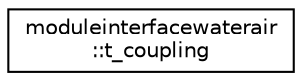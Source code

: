 digraph "Graphical Class Hierarchy"
{
 // LATEX_PDF_SIZE
  edge [fontname="Helvetica",fontsize="10",labelfontname="Helvetica",labelfontsize="10"];
  node [fontname="Helvetica",fontsize="10",shape=record];
  rankdir="LR";
  Node0 [label="moduleinterfacewaterair\l::t_coupling",height=0.2,width=0.4,color="black", fillcolor="white", style="filled",URL="$structmoduleinterfacewaterair_1_1t__coupling.html",tooltip=" "];
}
